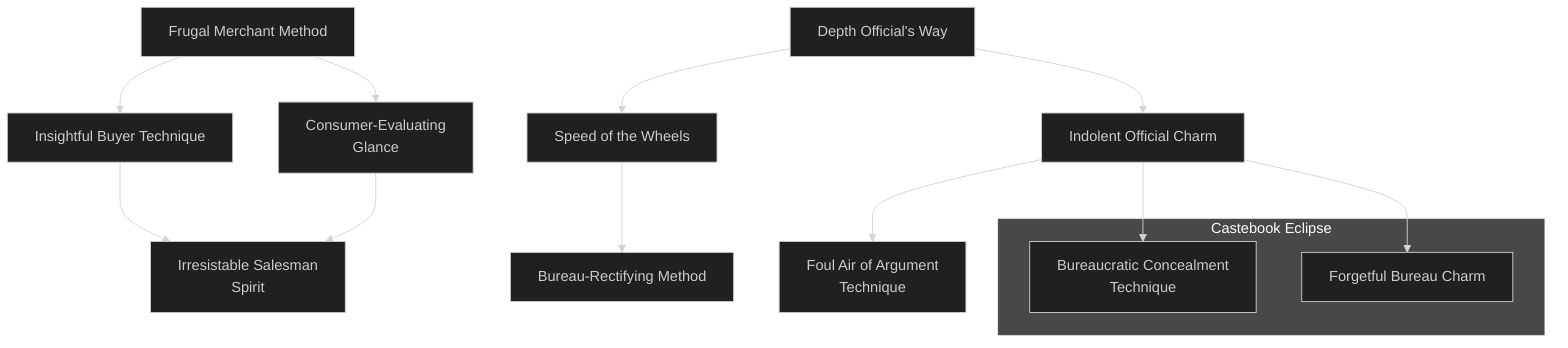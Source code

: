 ---
config:
  theme: dark
---
flowchart TD

    frugal_merchant_method[Frugal Merchant Method]
    click frugal_merchant_method callback "
        Frugal Merchant Method<br>
        <br>
        Cost: 1 mote<br>
        Duration: Instant<br>
        Type: Simple<br>
        Minimum Bureaucracy: 1<br>
        Minimum Essence: 1<br>
        Prerequisite Charms: None<br>
        <br>
        This Charm allows an Exalted to evaluate the quality
        of goods offered for sale. The character has an intuitive
        sense of if the goods are shoddy, exceptional, average or
        whatever. Note that this doesn't give the character market
        knowledge he doesn't have. If a character has no idea how
        much a good is supposed to cost, use of this power still
        won't tell him if he's being overcharged. Likewise, this
        power grants no actual knowledge of the good under
        examination, only knowledge of its quality. Presented
        with a totally unfamiliar object, the character will be able
        to tell if it is shoddy or broken but will still not know
        anything about its purpose or operation. This Charm
        works on found objects as well as those offered for sale and
        can, for example, tell if a piece of First Age magic is still
        functional or not simply by handling it.
        "

    insightful_buyer_technique[Insightful Buyer Technique]
    frugal_merchant_method --> insightful_buyer_technique
    click insightful_buyer_technique callback "
        Insightful Buyer Technique<br>
        <br>
        Cost: 3 motes<br>
        Duration: Instant<br>
        Type: Simple<br>
        Minimum Bureaucracy: 3<br>
        Minimum Essence: 1<br>
        Prerequisite Charms: Frugal Merchant Method<br>
        <br>
        Through the use of this Charm, the character gains an
        intuitive feel for a marketplace at a given instant, allowing
        her to intuit roughly how much a given object will fetch in
        any one market. Though the character need not be physically
        present in the market, this Charm must be used with
        a particular sales venue in mind. A character cannot discover
        previously unknown markets through the use of this
        Charm. She can, however, review markets she is familiar
        with, even distant ones, to determine which would be the
        best place to sell a given good. The more specific the venue
        contemplated, the more accurate the forecast.<br>
        This Charm is perfectly accurate if used at the moment
        of sale. However, the more time that elapses between
        the use of the Charm and the actual sale of the goods, the
        greater the chance of an error in the character's projection.
        "

    consumer_evaluating_glance[Consumer-Evaluating<br>Glance]
    frugal_merchant_method --> consumer_evaluating_glance
    click consumer_evaluating_glance callback "
        Consumer-Evaluating Glance<br>
        <br>
        Cost: 3 motes<br>
        Duration: Instant<br>
        Type: Simple<br>
        Minimum Bureaucracy: 3<br>
        Minimum Essence: 1<br>
        Prerequisite Charms: Frugal Merchant Method<br>
        <br>
        An Exalted using this Charm may evaluate a given
        buyer's intentions and budget with but a glance. He can
        tell if a given potential buyer has no real intention of
        purchasing, if she's already decided to buy or if she requires
        swaying. The Exalted also has a good idea of the target's
        budget for the purchase, at least in relation to the price the
        Exalted desires to obtain. Finally, the character will know
        if the target plans to attempt to swindle or betray him in
        some fashion, making it an essential tool for characters
        dealing in illegal or extremely valuable goods.
        "

    irresistable_salesman_spirit[Irresistable Salesman<br>Spirit]
    consumer_evaluating_glance --> irresistable_salesman_spirit
    insightful_buyer_technique --> irresistable_salesman_spirit
    click irresistable_salesman_spirit callback "
        Irresistable Salesman Spirit<br>
        <br>
        Cost: 5 motes, 1 Willpower<br>
        Duration: One scene<br>
        Type: Simple<br>
        Minimum Bureaucracy: 5<br>
        Minimum Essence: 3<br>
        Prerequisite Charms: Consumer-Evaluating Glance, Insightful Buyer Technique<br>
        <br>
        A character utilizing this Charm becomes the ultimate
        high-pressure salesman, able to sell practically
        anything to anyone for outrageous prices. If the target's
        Willpower is equal to or lower than the Exalted's Essence,
        he can be sold literally anything at any price — the Exalted
        may cause him to sell himself into slavery for a handful of
        potsherds or a kiss. If the target's Willpower is less than
        twice the Exalted's Essence, the Exalted's player must
        make a Wits + Bureaucracy roll. The number of successes
        is how many times the object's normal price the character
        manages to extract from the target. This Charm does not
        work on characters whose Willpower is greater than twice
        the Exalted's Essence.<br>
        Note that this Charm does not actually enforce the
        deal in any way, and that it works only for a single scene.
        Afterward, the target will be acutely aware of having just
        been swindled — the greater the swindle, the more likely
        he is to seek redress.
        "

    depth_officials_way[Depth Official's Way]
    click depth_officials_way callback "
        Depth Official's Way<br>
        <br>
        Cost: 6 motes<br>
        Duration: One task<br>
        Type: Simple<br>
        Minimum Bureaucracy: 1<br>
        Minimum Essence: 1<br>
        Prerequisite Charms: None<br>
        <br>
        An Exalted who uses this Charm becomes preternaturally
        adept at navigating through bureaucracies. The
        character can naturally sense who to talk to in order to
        produce results, who expects or is amenable to bribes, which
        functionaries are actually useful or friendly and which are
        simply petty individuals enjoying their tiny sliver of power.
        A player whose character uses this Charm may add the
        character's Essence score in automatic successes to any
        Bureaucracy rolls when attempting to achieve a given result
        in a bureaucracy (for example, obtain a license, passport,
        grant or audience). Note that this Charm does not make the
        impossible possible or allow an impoverished character to
        pay bribes she cannot afford, but it may allow the character
        to find away around such obstacles.
        "

    speed_of_the_wheels[Speed of the Wheels]
    depth_officials_way --> speed_of_the_wheels
    click speed_of_the_wheels callback "
        Speed of the Wheels<br>
        <br>
        Cost: 8 motes<br>
        Duration: One task<br>
        Type: Simple<br>
        Minimum Bureaucracy: 3<br>
        Minimum Essence: 2<br>
        Prerequisite Charms: Deft Official's Way<br>
        <br>
        Through the use of this Charm, a character can cause
        a bureaucracy to accomplish a task in record time. An
        Exalted using Speed the Wheels causes the bureaucracy to
        work (her Essence + 1) times faster for the duration of a
        particular job. For example, a character with Essence 3 who
        uses the Speed the Wheels Charm to expedite an appeal to
        the ruler of a city to use the naval dry-docks to repair her ship
        would be able to make the appropriate appointments and
        cause the proper papers to be read four times faster than
        normal. Note that this Charm simply speeds the process, it
        does not increase the character's chances of success. Characters
        who wish to improve their chances of success should
        use Social Charms or Deft Official's Way.
        "

    bureau_rectifying_method[Bureau-Rectifying Method]
    speed_of_the_wheels --> bureau_rectifying_method
    click bureau_rectifying_method callback "
        Bureau-Rectifying Method<br>
        <br>
        Cost: 8 motes, 1 Willpower<br>
        Duration: One investigation<br>
        Type: Simple<br>
        Minimum Bureaucracy: 5<br>
        Minimum Essence: 3<br>
        Prerequisite Charms: Speed the Wheels<br>
        <br>
        An Exalted who knows this Charm may use it to aid in
        an investigation of corruption in a bureaucracy. In order for
        this Charm to work, the character must either request or
        take part in the investigation. The result will be an actual
        investigation — there will be genuine inquiries, real punishments
        and, potentially, even meaningful reform. If this
        Charm is used by an Exalted who is heading an investigation,
        it causes questioned individuals to be much more
        cooperative than they would be otherwise, and subordinates
        who would otherwise go through the motions of their jobs
        will instead actually attempt to ferret out the corruption.<br>
        Note that there is a finite upper limit on the how wide-ranging
        an investigation this Charm can support. If the
        character is reforming an entire bureaucracy, the Storyteller
        should feel free to force him to commit Essence to this
        Charm more than once. Typically, an Exalted can bolster
        the efforts of (her Essence rating × 20) individuals per use of
        this Charm. This Charm does not cause an investigation to
        be launched, merely reinforces one that is already in progress.
        "

    indolent_official_charm[Indolent Official Charm]
    depth_officials_way --> indolent_official_charm
    click indolent_official_charm callback "
        Indolent Official Charm<br>
        <br>
        Cost: 4 motes<br>
        Duration: One task<br>
        Type: Simple<br>
        Minimum Bureaucracy: 3<br>
        Minimum Essence: 2<br>
        Prerequisite Charms: Deft Official's Way<br>
        <br>
        Solar Exalted can use their powers to slow as well as
        hasten the actions of a bureaucracy. Through the use of the
        Indolent Official Charm, a character may bring the wheels
        of government to a screeching, grinding halt with regard to
        a single task. Papers will be lost at every turn, every petty
        official who could possibly interfere or request a bribe will do
        so, and petitions and requests will inevitably end up neglected
        at the bottom of the pile. For every point of Essence
        the character possesses, the amount of time the bureaucracy
        needs to accomplish a given task is multiplied by one.<br>
        The character need not be part of the matter to be
        delayed, but must know about the situation well enough to
        specify it. Characters may invest Essence speculatively (for
        example, &quot;the ongoing secret police investigation into my
        affair&quot; is a perfectly valid target, even if the character isn't
        sure one exists) but will not know if the Charm had an
        effect or not — as long as she keeps the Essence committed,
        an investigation that meets her criteria will be hampered.
        As with Bureau-Rectifying Method, there is an upper limit
        to the size of the delay that the character can impose. Each
        use of this Charm can hinder the efforts of a number of
        investigators equal to (the character's Essence * 20).
        "

    foul_air_of_argument_technique[Foul Air of Argument<br>Technique]
    indolent_official_charm --> foul_air_of_argument_technique
    click foul_air_of_argument_technique callback "
        Foul Air of Argument Technique<br>
        <br>
        Cost: 12 motes, 1 Willpower<br>
        Duration: One task<br>
        Type: Simple<br>
        Minimum Bureaucracy: 5<br>
        Minimum Essence: 3<br>
        Prerequisite Charms: Indolent Official Charm<br>
        <br>
        The character can cause a request, project or initiative
        to become the kiss of death for a bureaucracy. Meetings
        produce nothing, initiatives fall into pointless squabbling,
        and departmental infighting hampers even the simplest
        matters. Worse, the fighting spreads, rippling out from the
        issue in question to other matters and, eventually, hamper-
        ing or even crippling the bureaus involved. When
        bureaucracies are subject to the Foul Air of Argument
        Technique, they operate at a fraction of their efficiency
        equal to 1/(1 + the Essence score of the character), so a
        character with Essence 1 would make a bureau work at 1/2
        efficiency, one with Essence 2 would make it work at 1/3,
        Essence 3 at 1/4, and so on. A character cannot use multiple
        invocations of this Charm on the same bureau at once.<br>
        <br>
        Errata:<br>
        This Charm is lacking a Type. Its Type is Simple.
        "

    subgraph Castebook Eclipse
        bureaucratic_concealment_technique[Bureaucratic Concealment<br>Technique]
        click bureaucratic_concealment_technique callback "
            Bureaucratic Concealment Technique<br>
            <br>
            Cost: 4 motes<br>
            Duration: Special<br>
            Type: Simple<br>
            Minimum Bureaucracy: 4<br>
            Minimum Essence: 2<br>
            Prerequisite Charms: Indolent Official Charm<br>
            <br>
            Using this Charm, a character can effectively
            cause a single item to disappear into the depths of a
            bureaucracy and remain hidden from all efforts to find
            it until the Exalted ceases committing Essence to the
            Charm or chooses to retrieve the item herself. The
            item may be virtually anything that can be moved
            through human effort: a letter, an artifact, a piece of
            jewelry — even a statue or the like. It is shuffled from
            place to place, stored and forgotten, and it draws no
            attention to itself. Investigation attempts to find the
            concealed item have their difficulty increased by the
            Exalted's Essence.
            "

        forgetful_bureau_charm[Forgetful Bureau Charm]
        click forgetful_bureau_charm callback "
            Forgetful Bureau Charm<br>
            <br>
            Cost: 10 motes, 1 Willpower<br>
            Duration: Instant<br>
            Type: Simple<br>
            Minimum Bureaucracy: 5<br>
            Minimum Essence: 3<br>
            Prerequisite Charms: Indolent Official Charm<br>
            <br>
            Forgetful Bureau Charm allows an Exalted character
            to erase all evidence of one item or individual
            from a particular bureaucracy. Records are lost or
            destroyed, officials misremember facts, and so forth.
            The effects take some time to make themselves felt.
            A small local bureaucracy is affected within a day.
            Larger organizations may take weeks, or even months,
            before the process is complete. So far as the bureaucracy
            is concerned, the item or individual in question
            does not exist. Those with direct contact with the
            subject still recall it normally, but official records
            and other documentation do not support their recollections.
            New records can come into being after this
            Charm is used, but previous records on the subject
            are permanently lost.<br>
            This Charm allows the Chosen to create difficulties
            for others by eliminating all official record of
            them or for the Exalted to protect their own secrets,
            such as removing evidence of a Circle's activities or of
            the location of a particular Demesne or Manse.
            "
    end

    indolent_official_charm --> bureaucratic_concealment_technique
    indolent_official_charm --> forgetful_bureau_charm
